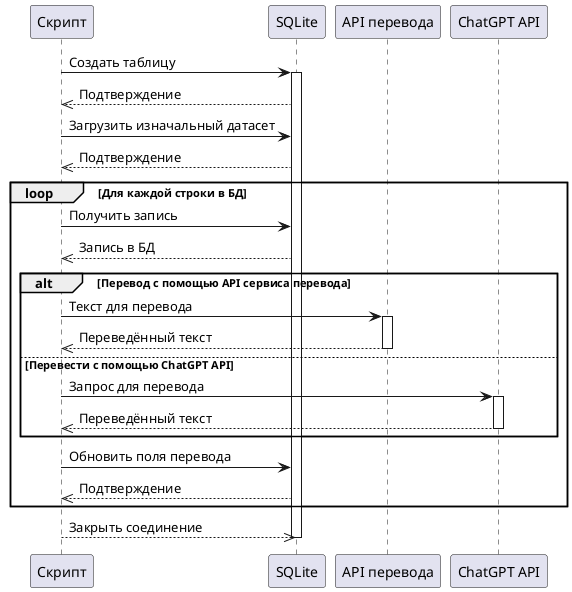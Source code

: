 @startuml Translation script sequence
participant "Скрипт" as Script  
participant "SQLite" as DB
participant "API перевода" as API
participant "ChatGPT API" as Model

Script -> DB: Создать таблицу
activate DB
DB-->>Script: Подтверждение
Script -> DB: Загрузить изначальный датасет
DB-->>Script: Подтверждение

loop Для каждой строки в БД
    Script -> DB: Получить запись
    DB-->>Script: Запись в БД

    alt Перевод с помощью API сервиса перевода
        Script -> API: Текст для перевода
        activate API
        API-->>Script: Переведённый текст
        deactivate API
    else Перевести с помощью ChatGPT API
        Script -> Model: Запрос для перевода
        activate Model
        Model-->>Script: Переведённый текст
        deactivate Model
    end
    
    Script -> DB: Обновить поля перевода
    DB-->>Script: Подтверждение
end

Script-->>DB: Закрыть соединение
deactivate DB
@enduml